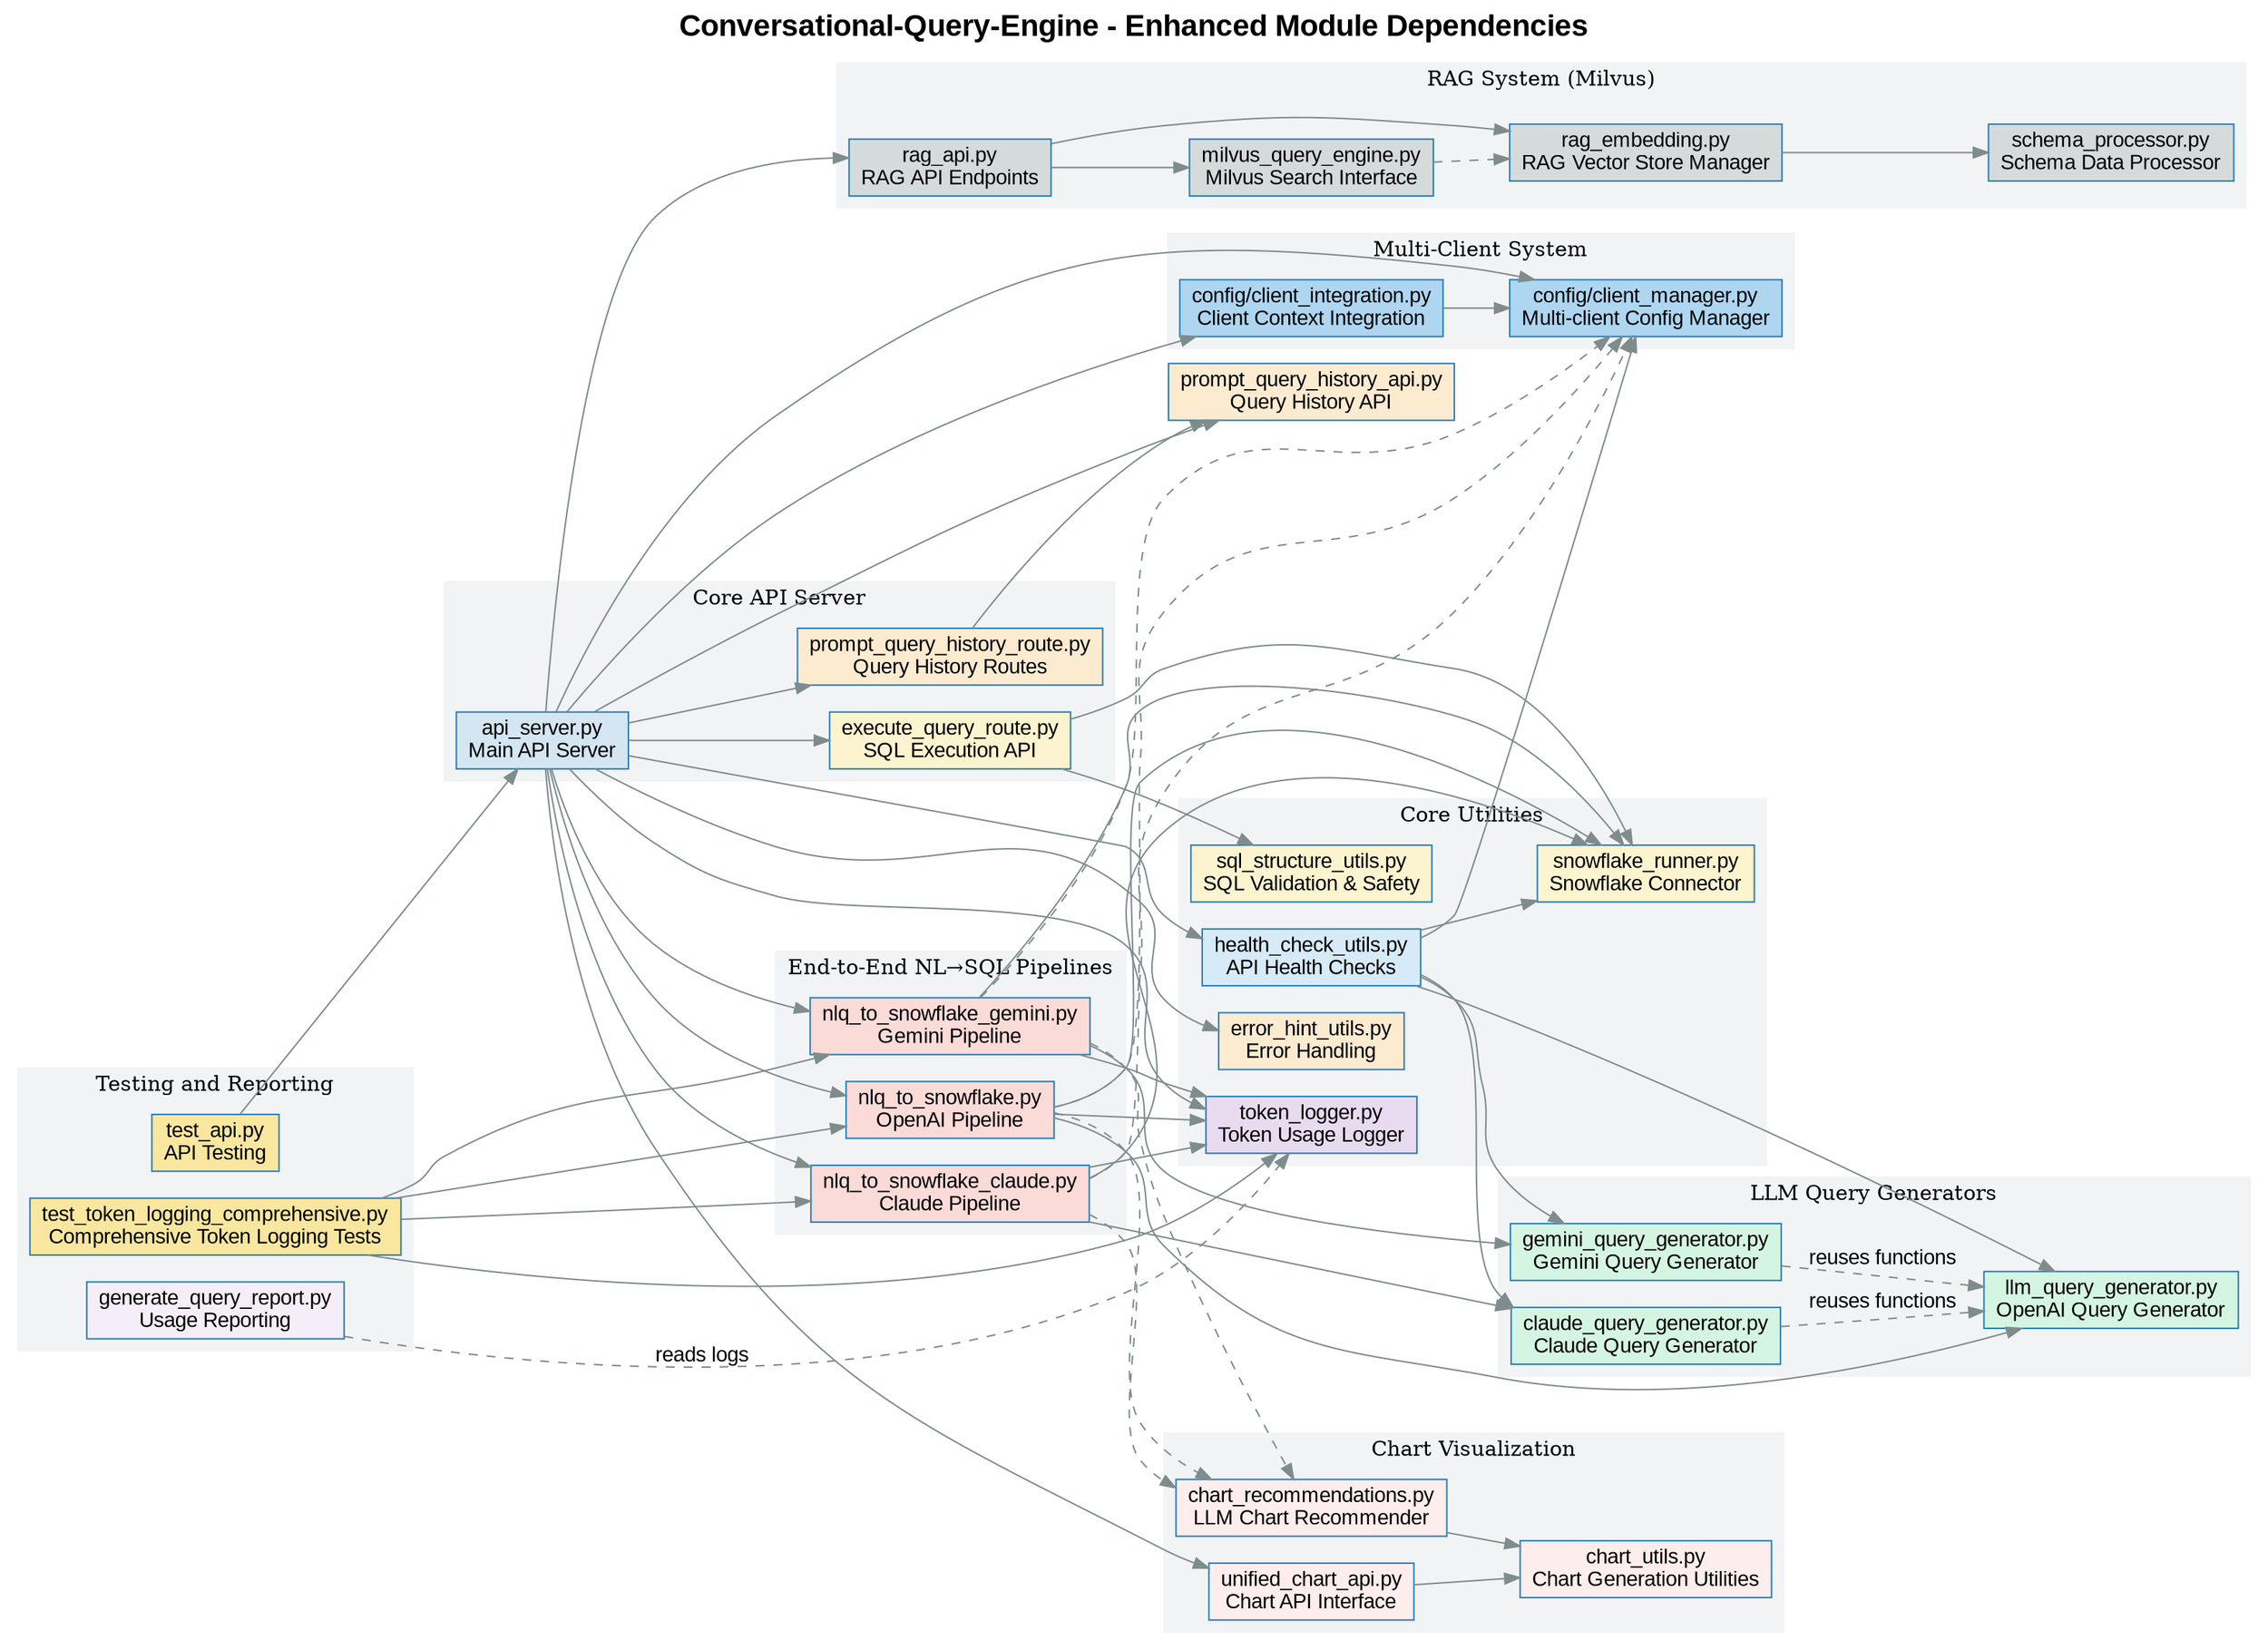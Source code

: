 digraph G {
  // Graph formatting
  rankdir = LR;
  node [shape=box, style=filled, color="#2980B9", fillcolor="#A9CCE3", fontname="Arial"];
  edge [color="#7F8C8D", fontname="Arial"];
  
  // Main API Server
  api_server [label="api_server.py\nMain API Server", fillcolor="#D4E6F1", shape=box, style=filled];
  
  // Model components
  llm_query_generator [label="llm_query_generator.py\nOpenAI Query Generator", fillcolor="#D5F5E3"];
  claude_query_generator [label="claude_query_generator.py\nClaude Query Generator", fillcolor="#D5F5E3"];
  gemini_query_generator [label="gemini_query_generator.py\nGemini Query Generator", fillcolor="#D5F5E3"];
  
  // End-to-end pipelines
  nlq_to_snowflake [label="nlq_to_snowflake.py\nOpenAI Pipeline", fillcolor="#FADBD8"];
  nlq_to_snowflake_claude [label="nlq_to_snowflake_claude.py\nClaude Pipeline", fillcolor="#FADBD8"];
  nlq_to_snowflake_gemini [label="nlq_to_snowflake_gemini.py\nGemini Pipeline", fillcolor="#FADBD8"];
  
  // Supporting modules
  snowflake_runner [label="snowflake_runner.py\nSnowflake Connector", fillcolor="#FCF3CF"];
  token_logger [label="token_logger.py\nToken Usage Logger", fillcolor="#E8DAEF"];
  health_check_utils [label="health_check_utils.py\nAPI Health Checks", fillcolor="#D6EAF8"];
  error_hint_utils [label="error_hint_utils.py\nError Handling", fillcolor="#FDEBD0"];
  prompt_query_history_api [label="prompt_query_history_api.py\nQuery History API", fillcolor="#FDEBD0"];
  prompt_query_history_route [label="prompt_query_history_route.py\nQuery History Routes", fillcolor="#FDEBD0"];
  
  // RAG components
  rag_embedding [label="rag_embedding.py\nRAG Vector Store Manager", fillcolor="#D5DBDB"];
  milvus_query_engine [label="milvus_query_engine.py\nMilvus Search Interface", fillcolor="#D5DBDB"];
  rag_api [label="rag_api.py\nRAG API Endpoints", fillcolor="#D5DBDB"];
  schema_processor [label="schema_processor.py\nSchema Data Processor", fillcolor="#D5DBDB"];
  
  // Client management
  client_manager [label="config/client_manager.py\nMulti-client Config Manager", fillcolor="#AED6F1"];
  client_integration [label="config/client_integration.py\nClient Context Integration", fillcolor="#AED6F1"];
  
  // Chart components
  chart_utils [label="chart_utils.py\nChart Generation Utilities", fillcolor="#FDEDEC"];
  chart_recommendations [label="chart_recommendations.py\nLLM Chart Recommender", fillcolor="#FDEDEC"];
  unified_chart_api [label="unified_chart_api.py\nChart API Interface", fillcolor="#FDEDEC"];
  
  // SQL validation
  execute_query_route [label="execute_query_route.py\nSQL Execution API", fillcolor="#FCF3CF"];
  sql_structure_utils [label="sql_structure_utils.py\nSQL Validation & Safety", fillcolor="#FCF3CF"];
  
  // Report generation
  generate_query_report [label="generate_query_report.py\nUsage Reporting", fillcolor="#F5EEF8"];
  
  // Test modules
  test_api [label="test_api.py\nAPI Testing", fillcolor="#F9E79F"];
  test_token_logging [label="test_token_logging_comprehensive.py\nComprehensive Token Logging Tests", fillcolor="#F9E79F"];
  
  // Dependencies
  
  // API server dependencies
  api_server -> nlq_to_snowflake;
  api_server -> nlq_to_snowflake_claude;
  api_server -> nlq_to_snowflake_gemini;
  api_server -> token_logger;
  api_server -> health_check_utils;
  api_server -> prompt_query_history_api;
  api_server -> prompt_query_history_route;
  api_server -> error_hint_utils;
  api_server -> execute_query_route;
  api_server -> rag_api;
  api_server -> client_manager;
  api_server -> client_integration;
  api_server -> unified_chart_api;
  
  // Pipeline dependencies
  nlq_to_snowflake -> llm_query_generator;
  nlq_to_snowflake -> snowflake_runner;
  nlq_to_snowflake -> token_logger;
  nlq_to_snowflake -> chart_recommendations [style=dashed];
  
  nlq_to_snowflake_claude -> claude_query_generator;
  nlq_to_snowflake_claude -> snowflake_runner;
  nlq_to_snowflake_claude -> token_logger;
  nlq_to_snowflake_claude -> chart_recommendations [style=dashed];
  
  nlq_to_snowflake_gemini -> gemini_query_generator;
  nlq_to_snowflake_gemini -> snowflake_runner;
  nlq_to_snowflake_gemini -> token_logger;
  nlq_to_snowflake_gemini -> chart_recommendations [style=dashed];
  
  // Cross-module dependencies
  claude_query_generator -> llm_query_generator [style=dashed, label="reuses functions"];
  gemini_query_generator -> llm_query_generator [style=dashed, label="reuses functions"];
  
  // Health check dependencies
  health_check_utils -> snowflake_runner;
  health_check_utils -> llm_query_generator;
  health_check_utils -> claude_query_generator;
  health_check_utils -> gemini_query_generator;
  health_check_utils -> client_manager;
  
  // Query history dependencies
  prompt_query_history_route -> prompt_query_history_api;
  
  // RAG dependencies
  rag_api -> rag_embedding;
  rag_api -> milvus_query_engine;
  rag_embedding -> schema_processor;
  milvus_query_engine -> rag_embedding [style=dashed];
  
  // Client context dependencies
  client_integration -> client_manager;
  nlq_to_snowflake -> client_manager [style=dashed];
  nlq_to_snowflake_claude -> client_manager [style=dashed];
  nlq_to_snowflake_gemini -> client_manager [style=dashed];
  
  // Chart dependencies
  unified_chart_api -> chart_utils;
  chart_recommendations -> chart_utils;
  
  // SQL validation dependencies
  execute_query_route -> sql_structure_utils;
  execute_query_route -> snowflake_runner;
  
  // Report generation dependencies
  generate_query_report -> token_logger [style=dashed, label="reads logs"];
  
  // Test dependencies
  test_token_logging -> nlq_to_snowflake;
  test_token_logging -> nlq_to_snowflake_claude;
  test_token_logging -> nlq_to_snowflake_gemini;
  test_token_logging -> token_logger;
  test_api -> api_server;
  
  // Subgraph for core components
  subgraph cluster_core {
    label="Core API Server";
    style=filled;
    color="#F2F3F4";
    api_server;
    execute_query_route;
    prompt_query_history_route;
  }
  
  // Subgraph for LLM providers
  subgraph cluster_llm {
    label="LLM Query Generators";
    style=filled;
    color="#F2F3F4";
    llm_query_generator;
    claude_query_generator;
    gemini_query_generator;
  }
  
  // Subgraph for pipelines
  subgraph cluster_pipelines {
    label="End-to-End NL→SQL Pipelines";
    style=filled;
    color="#F2F3F4";
    nlq_to_snowflake;
    nlq_to_snowflake_claude;
    nlq_to_snowflake_gemini;
  }
  
  // Subgraph for RAG system
  subgraph cluster_rag {
    label="RAG System (Milvus)";
    style=filled;
    color="#F2F3F4";
    rag_embedding;
    milvus_query_engine;
    rag_api;
    schema_processor;
  }
  
  // Subgraph for client management
  subgraph cluster_clients {
    label="Multi-Client System";
    style=filled;
    color="#F2F3F4";
    client_manager;
    client_integration;
  }
  
  // Subgraph for chart functionality
  subgraph cluster_charts {
    label="Chart Visualization";
    style=filled;
    color="#F2F3F4";
    chart_utils;
    chart_recommendations;
    unified_chart_api;
  }
  
  // Subgraph for utilities
  subgraph cluster_utils {
    label="Core Utilities";
    style=filled;
    color="#F2F3F4";
    snowflake_runner;
    token_logger;
    health_check_utils;
    error_hint_utils;
    sql_structure_utils;
  }
  
  // Subgraph for testing and reporting
  subgraph cluster_test_report {
    label="Testing and Reporting";
    style=filled;
    color="#F2F3F4";
    test_api;
    test_token_logging;
    generate_query_report;
  }
  
  // Graph title
  labelloc="t";
  label="Conversational-Query-Engine - Enhanced Module Dependencies";
  fontsize=20;
  fontname="Arial Bold";
}
